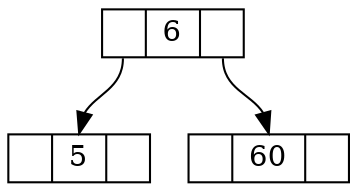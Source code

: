 digraph avl{
node[shape = record,height=.1];
nodeAVL5[label = "<f0> |<f1> 5|<f2> "];
nodeAVL6[label = "<f0> |<f1> 6|<f2> "];
nodeAVL60[label = "<f0> |<f1> 60|<f2> "];
"nodeAVL6":f2 -> "nodeAVL60":f1;
"nodeAVL6":f0 -> "nodeAVL5":f1;
}